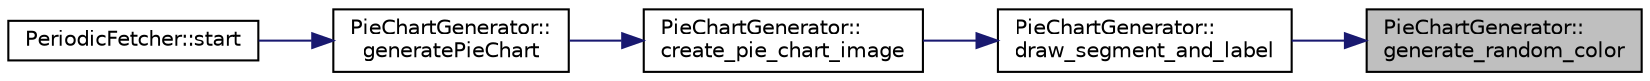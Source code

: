 digraph "PieChartGenerator::generate_random_color"
{
 // LATEX_PDF_SIZE
  edge [fontname="Helvetica",fontsize="10",labelfontname="Helvetica",labelfontsize="10"];
  node [fontname="Helvetica",fontsize="10",shape=record];
  rankdir="RL";
  Node1 [label="PieChartGenerator::\lgenerate_random_color",height=0.2,width=0.4,color="black", fillcolor="grey75", style="filled", fontcolor="black",tooltip="Loads data from the given file."];
  Node1 -> Node2 [dir="back",color="midnightblue",fontsize="10",style="solid",fontname="Helvetica"];
  Node2 [label="PieChartGenerator::\ldraw_segment_and_label",height=0.2,width=0.4,color="black", fillcolor="white", style="filled",URL="$classPieChartGenerator.html#a7a57c299567e171bc40bbd817e95954e",tooltip="Draws a segment and its corresponding label on the pie chart image."];
  Node2 -> Node3 [dir="back",color="midnightblue",fontsize="10",style="solid",fontname="Helvetica"];
  Node3 [label="PieChartGenerator::\lcreate_pie_chart_image",height=0.2,width=0.4,color="black", fillcolor="white", style="filled",URL="$classPieChartGenerator.html#aa95dd31c6170513a9d82004d6db6cf15",tooltip="Creates an image representing the pie chart."];
  Node3 -> Node4 [dir="back",color="midnightblue",fontsize="10",style="solid",fontname="Helvetica"];
  Node4 [label="PieChartGenerator::\lgeneratePieChart",height=0.2,width=0.4,color="black", fillcolor="white", style="filled",URL="$classPieChartGenerator.html#a2f367ee64a37d9b971b24090f9842251",tooltip="Loads data from the given file."];
  Node4 -> Node5 [dir="back",color="midnightblue",fontsize="10",style="solid",fontname="Helvetica"];
  Node5 [label="PeriodicFetcher::start",height=0.2,width=0.4,color="black", fillcolor="white", style="filled",URL="$classPeriodicFetcher.html#a84f9a218ccb184feb1a8027b2ac9ac44",tooltip="Begin the periodic fetching and processing of data."];
}
